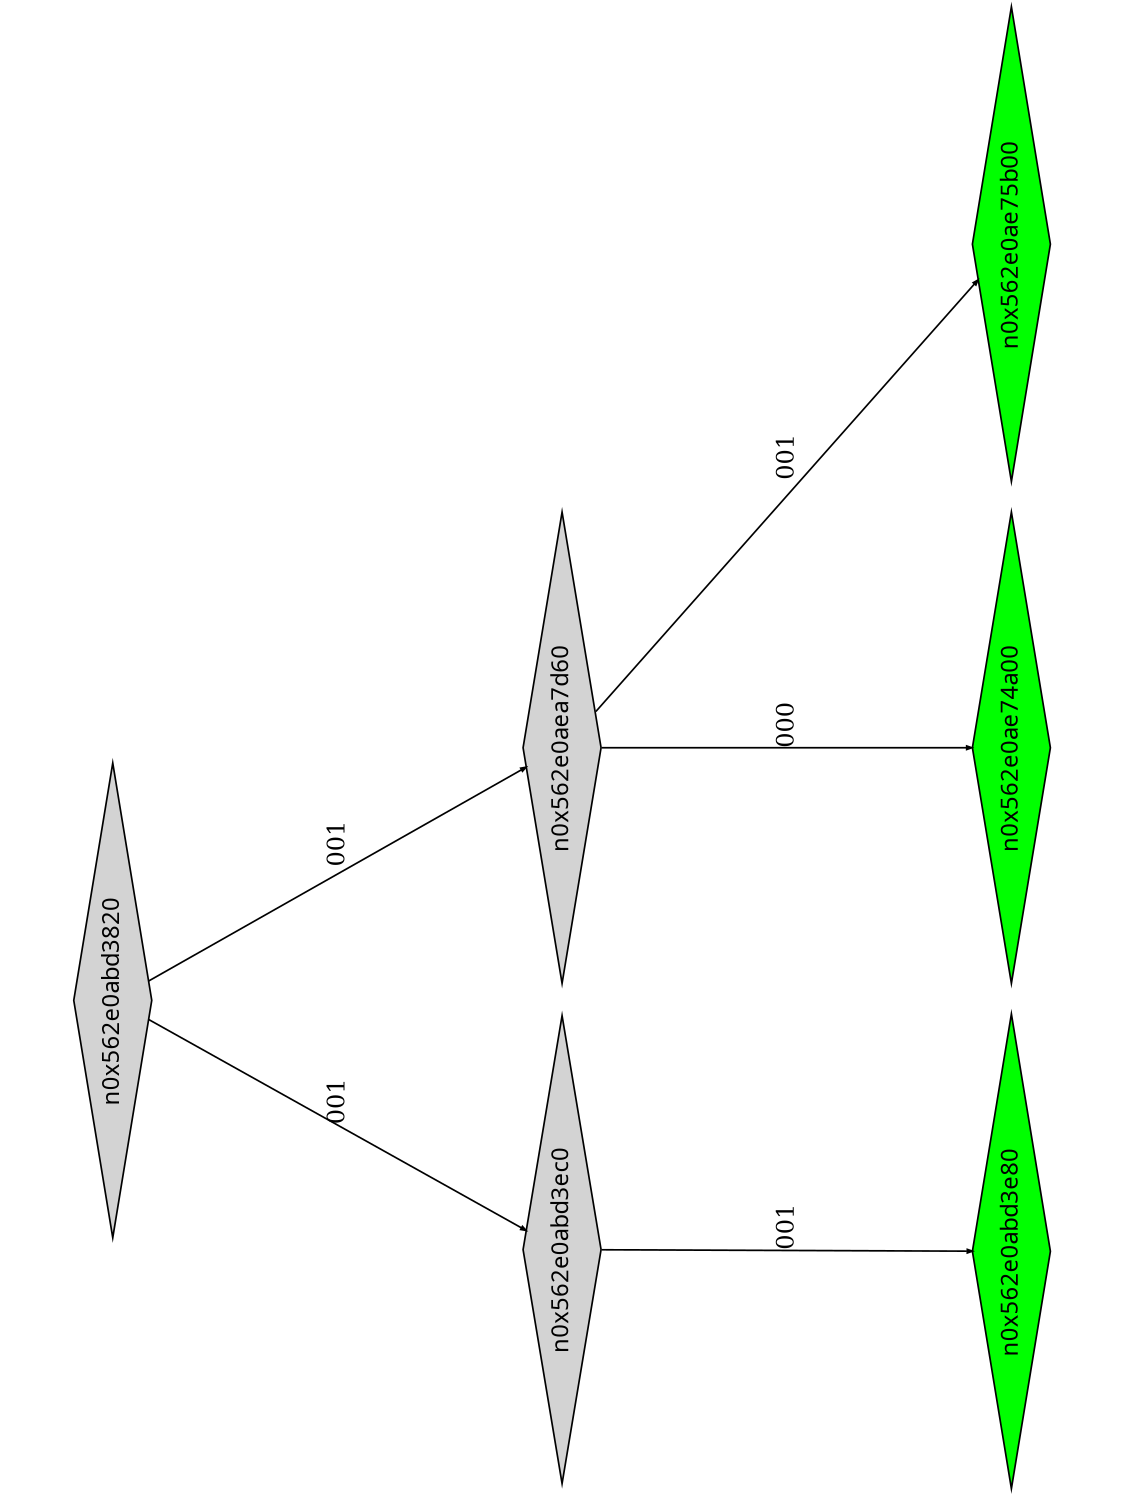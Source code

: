 digraph G {
	size="10,7.5";
	ratio=fill;
	rotate=90;
	center = "true";
	node [style="filled",width=.1,height=.1,fontname="Terminus"]
	edge [arrowsize=.3]
	n0x562e0abd3820 [shape=diamond];
	n0x562e0abd3820 -> n0x562e0abd3ec0 [label=001];
	n0x562e0abd3820 -> n0x562e0aea7d60 [label=001];
	n0x562e0aea7d60 [shape=diamond];
	n0x562e0aea7d60 -> n0x562e0ae74a00 [label=000];
	n0x562e0aea7d60 -> n0x562e0ae75b00 [label=001];
	n0x562e0ae75b00 [shape=diamond,fillcolor=green];
	n0x562e0ae74a00 [shape=diamond,fillcolor=green];
	n0x562e0abd3ec0 [shape=diamond];
	n0x562e0abd3ec0 -> n0x562e0abd3e80 [label=001];
	n0x562e0abd3e80 [shape=diamond,fillcolor=green];
}
